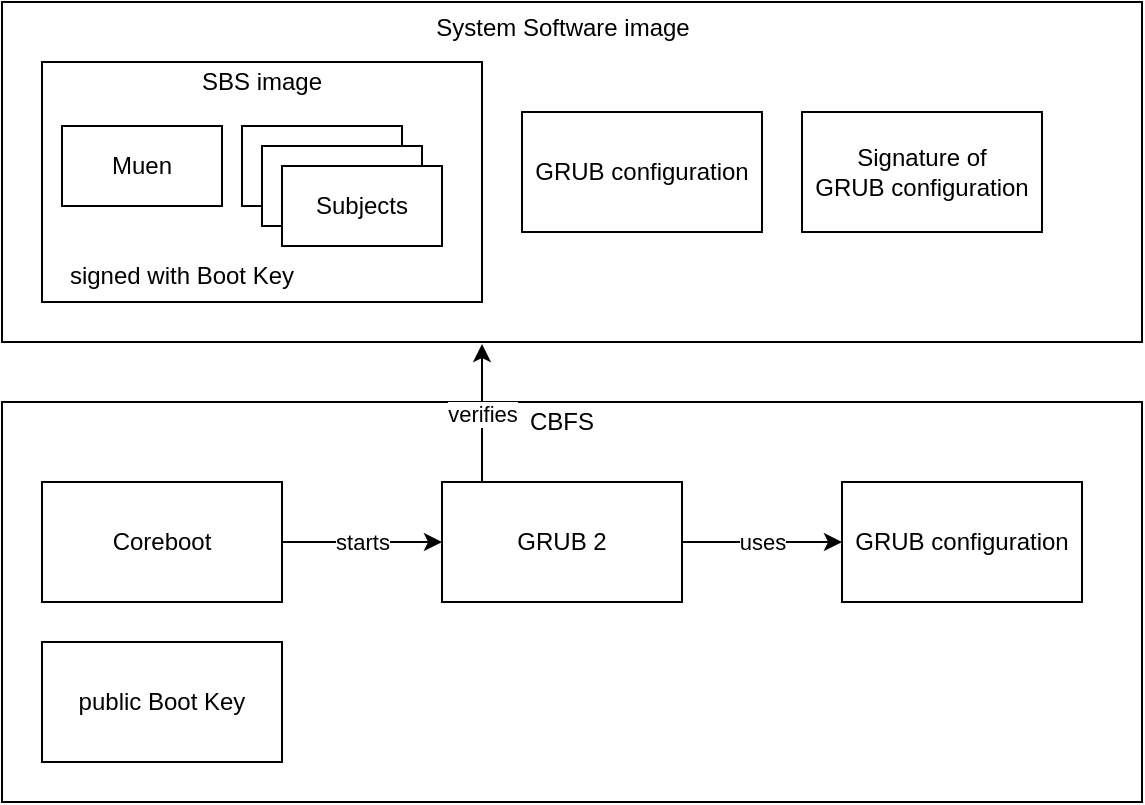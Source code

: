 <mxfile version="21.3.7" type="device">
  <diagram id="71IxqLbchl5RIq7VZlb2" name="Page-1">
    <mxGraphModel dx="1183" dy="1326" grid="1" gridSize="10" guides="1" tooltips="1" connect="1" arrows="1" fold="1" page="1" pageScale="1" pageWidth="827" pageHeight="1169" math="0" shadow="0">
      <root>
        <mxCell id="0" />
        <mxCell id="1" parent="0" />
        <mxCell id="gjE-pbqwtrV_U-_wfTMh-6" value="" style="rounded=0;whiteSpace=wrap;html=1;" parent="1" vertex="1">
          <mxGeometry x="20" y="220" width="570" height="200" as="geometry" />
        </mxCell>
        <mxCell id="gjE-pbqwtrV_U-_wfTMh-3" value="starts" style="edgeStyle=orthogonalEdgeStyle;rounded=0;orthogonalLoop=1;jettySize=auto;html=1;" parent="1" source="gjE-pbqwtrV_U-_wfTMh-1" target="gjE-pbqwtrV_U-_wfTMh-2" edge="1">
          <mxGeometry relative="1" as="geometry" />
        </mxCell>
        <mxCell id="gjE-pbqwtrV_U-_wfTMh-1" value="Coreboot" style="rounded=0;whiteSpace=wrap;html=1;" parent="1" vertex="1">
          <mxGeometry x="40" y="260" width="120" height="60" as="geometry" />
        </mxCell>
        <mxCell id="gjE-pbqwtrV_U-_wfTMh-5" value="uses" style="edgeStyle=orthogonalEdgeStyle;rounded=0;orthogonalLoop=1;jettySize=auto;html=1;" parent="1" source="gjE-pbqwtrV_U-_wfTMh-2" target="gjE-pbqwtrV_U-_wfTMh-4" edge="1">
          <mxGeometry relative="1" as="geometry" />
        </mxCell>
        <mxCell id="gjE-pbqwtrV_U-_wfTMh-2" value="GRUB 2" style="rounded=0;whiteSpace=wrap;html=1;" parent="1" vertex="1">
          <mxGeometry x="240" y="260" width="120" height="60" as="geometry" />
        </mxCell>
        <mxCell id="gjE-pbqwtrV_U-_wfTMh-4" value="GRUB configuration" style="rounded=0;whiteSpace=wrap;html=1;" parent="1" vertex="1">
          <mxGeometry x="440" y="260" width="120" height="60" as="geometry" />
        </mxCell>
        <mxCell id="gjE-pbqwtrV_U-_wfTMh-8" value="CBFS" style="text;html=1;strokeColor=none;fillColor=none;align=center;verticalAlign=middle;whiteSpace=wrap;rounded=0;" parent="1" vertex="1">
          <mxGeometry x="280" y="220" width="40" height="20" as="geometry" />
        </mxCell>
        <mxCell id="gjE-pbqwtrV_U-_wfTMh-9" value="" style="rounded=0;whiteSpace=wrap;html=1;" parent="1" vertex="1">
          <mxGeometry x="20" y="20" width="570" height="170" as="geometry" />
        </mxCell>
        <mxCell id="gjE-pbqwtrV_U-_wfTMh-10" value="System Software image" style="text;html=1;strokeColor=none;fillColor=none;align=center;verticalAlign=middle;whiteSpace=wrap;rounded=0;" parent="1" vertex="1">
          <mxGeometry x="227.5" y="20" width="145" height="26.36" as="geometry" />
        </mxCell>
        <mxCell id="gjE-pbqwtrV_U-_wfTMh-12" value="public Boot Key" style="rounded=0;whiteSpace=wrap;html=1;" parent="1" vertex="1">
          <mxGeometry x="40" y="340" width="120" height="60" as="geometry" />
        </mxCell>
        <mxCell id="gjE-pbqwtrV_U-_wfTMh-17" value="" style="rounded=0;whiteSpace=wrap;html=1;" parent="1" vertex="1">
          <mxGeometry x="40" y="50" width="220" height="120" as="geometry" />
        </mxCell>
        <mxCell id="gjE-pbqwtrV_U-_wfTMh-18" value="Muen" style="rounded=0;whiteSpace=wrap;html=1;" parent="1" vertex="1">
          <mxGeometry x="50" y="82" width="80" height="40" as="geometry" />
        </mxCell>
        <mxCell id="gjE-pbqwtrV_U-_wfTMh-19" value="Subjects" style="rounded=0;whiteSpace=wrap;html=1;" parent="1" vertex="1">
          <mxGeometry x="140" y="82" width="80" height="40" as="geometry" />
        </mxCell>
        <mxCell id="gjE-pbqwtrV_U-_wfTMh-20" value="Subjects" style="rounded=0;whiteSpace=wrap;html=1;" parent="1" vertex="1">
          <mxGeometry x="150" y="92" width="80" height="40" as="geometry" />
        </mxCell>
        <mxCell id="gjE-pbqwtrV_U-_wfTMh-21" value="Subjects" style="rounded=0;whiteSpace=wrap;html=1;" parent="1" vertex="1">
          <mxGeometry x="160" y="102" width="80" height="40" as="geometry" />
        </mxCell>
        <mxCell id="gjE-pbqwtrV_U-_wfTMh-16" value="signed with Boot Key" style="text;html=1;strokeColor=none;fillColor=none;align=center;verticalAlign=middle;whiteSpace=wrap;rounded=0;" parent="1" vertex="1">
          <mxGeometry x="35" y="147" width="150" height="20" as="geometry" />
        </mxCell>
        <mxCell id="gjE-pbqwtrV_U-_wfTMh-22" value="SBS image" style="text;html=1;strokeColor=none;fillColor=none;align=center;verticalAlign=middle;whiteSpace=wrap;rounded=0;" parent="1" vertex="1">
          <mxGeometry x="110" y="50" width="80" height="20" as="geometry" />
        </mxCell>
        <mxCell id="gjE-pbqwtrV_U-_wfTMh-24" value="GRUB configuration" style="rounded=0;whiteSpace=wrap;html=1;" parent="1" vertex="1">
          <mxGeometry x="280" y="75" width="120" height="60" as="geometry" />
        </mxCell>
        <mxCell id="gjE-pbqwtrV_U-_wfTMh-25" value="Signature of &lt;br&gt;GRUB configuration" style="rounded=0;whiteSpace=wrap;html=1;" parent="1" vertex="1">
          <mxGeometry x="420" y="75" width="120" height="60" as="geometry" />
        </mxCell>
        <mxCell id="gjE-pbqwtrV_U-_wfTMh-28" value="verifies" style="edgeStyle=orthogonalEdgeStyle;rounded=0;orthogonalLoop=1;jettySize=auto;html=1;exitX=0.25;exitY=0;exitDx=0;exitDy=0;" parent="1" edge="1">
          <mxGeometry relative="1" as="geometry">
            <mxPoint x="260" y="260" as="sourcePoint" />
            <mxPoint x="260" y="191" as="targetPoint" />
            <Array as="points">
              <mxPoint x="260" y="191" />
            </Array>
          </mxGeometry>
        </mxCell>
      </root>
    </mxGraphModel>
  </diagram>
</mxfile>
